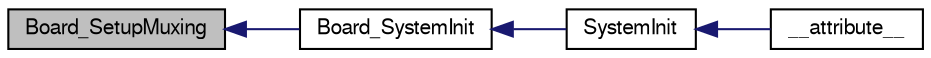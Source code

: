 digraph "Board_SetupMuxing"
{
  edge [fontname="FreeSans",fontsize="10",labelfontname="FreeSans",labelfontsize="10"];
  node [fontname="FreeSans",fontsize="10",shape=record];
  rankdir="LR";
  Node1 [label="Board_SetupMuxing",height=0.2,width=0.4,color="black", fillcolor="grey75", style="filled", fontcolor="black"];
  Node1 -> Node2 [dir="back",color="midnightblue",fontsize="10",style="solid",fontname="FreeSans"];
  Node2 [label="Board_SystemInit",height=0.2,width=0.4,color="black", fillcolor="white", style="filled",URL="$group__BOARD__COMMON__API.html#gaeb60ea85499a4208167ae2540086516a",tooltip="Setup and initialize hardware prior to call to main() "];
  Node2 -> Node3 [dir="back",color="midnightblue",fontsize="10",style="solid",fontname="FreeSans"];
  Node3 [label="SystemInit",height=0.2,width=0.4,color="black", fillcolor="white", style="filled",URL="$sysinit_8c.html#a93f514700ccf00d08dbdcff7f1224eb2"];
  Node3 -> Node4 [dir="back",color="midnightblue",fontsize="10",style="solid",fontname="FreeSans"];
  Node4 [label="__attribute__",height=0.2,width=0.4,color="black", fillcolor="white", style="filled",URL="$cr__startup__lpc175x__6x_8c.html#adce420b900676fa0caed5a713cac82fb"];
}
